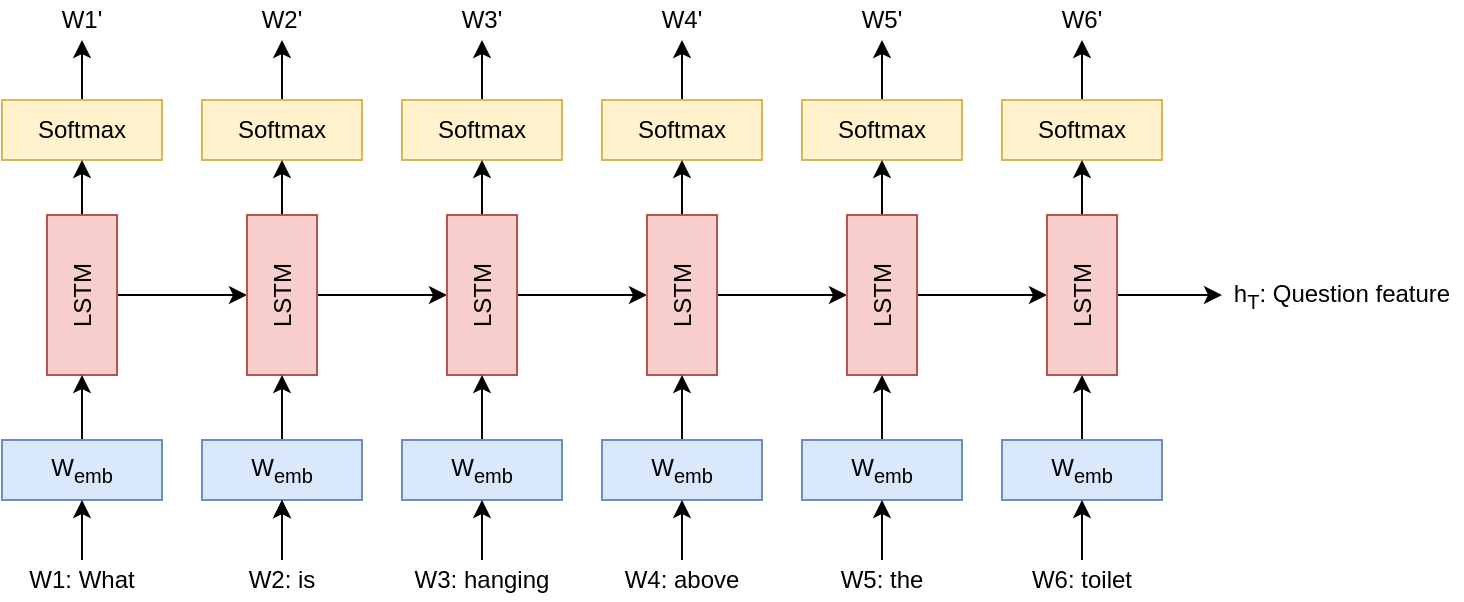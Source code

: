 <mxfile version="13.6.10" type="device"><diagram id="C5RBs43oDa-KdzZeNtuy" name="Page-1"><mxGraphModel dx="1422" dy="706" grid="1" gridSize="10" guides="1" tooltips="1" connect="1" arrows="1" fold="1" page="1" pageScale="1" pageWidth="827" pageHeight="1169" math="0" shadow="0"><root><mxCell id="WIyWlLk6GJQsqaUBKTNV-0"/><mxCell id="WIyWlLk6GJQsqaUBKTNV-1" parent="WIyWlLk6GJQsqaUBKTNV-0"/><mxCell id="dDpo0C1cGJyyE3Q6mlLK-11" value="" style="edgeStyle=orthogonalEdgeStyle;rounded=0;orthogonalLoop=1;jettySize=auto;html=1;" edge="1" parent="WIyWlLk6GJQsqaUBKTNV-1" source="dDpo0C1cGJyyE3Q6mlLK-0" target="dDpo0C1cGJyyE3Q6mlLK-5"><mxGeometry relative="1" as="geometry"/></mxCell><mxCell id="dDpo0C1cGJyyE3Q6mlLK-0" value="Softmax" style="rounded=0;whiteSpace=wrap;html=1;fillColor=#fff2cc;strokeColor=#d6b656;" vertex="1" parent="WIyWlLk6GJQsqaUBKTNV-1"><mxGeometry y="50" width="80" height="30" as="geometry"/></mxCell><mxCell id="dDpo0C1cGJyyE3Q6mlLK-16" value="" style="edgeStyle=orthogonalEdgeStyle;rounded=0;orthogonalLoop=1;jettySize=auto;html=1;" edge="1" parent="WIyWlLk6GJQsqaUBKTNV-1" source="dDpo0C1cGJyyE3Q6mlLK-2" target="dDpo0C1cGJyyE3Q6mlLK-0"><mxGeometry relative="1" as="geometry"/></mxCell><mxCell id="dDpo0C1cGJyyE3Q6mlLK-86" value="" style="edgeStyle=orthogonalEdgeStyle;rounded=0;orthogonalLoop=1;jettySize=auto;html=1;" edge="1" parent="WIyWlLk6GJQsqaUBKTNV-1" source="dDpo0C1cGJyyE3Q6mlLK-2" target="dDpo0C1cGJyyE3Q6mlLK-26"><mxGeometry relative="1" as="geometry"/></mxCell><mxCell id="dDpo0C1cGJyyE3Q6mlLK-2" value="LSTM" style="rounded=0;whiteSpace=wrap;html=1;rotation=-90;fillColor=#f8cecc;strokeColor=#b85450;" vertex="1" parent="WIyWlLk6GJQsqaUBKTNV-1"><mxGeometry y="130" width="80" height="35" as="geometry"/></mxCell><mxCell id="dDpo0C1cGJyyE3Q6mlLK-8" value="" style="edgeStyle=orthogonalEdgeStyle;rounded=0;orthogonalLoop=1;jettySize=auto;html=1;" edge="1" parent="WIyWlLk6GJQsqaUBKTNV-1" source="dDpo0C1cGJyyE3Q6mlLK-3" target="dDpo0C1cGJyyE3Q6mlLK-2"><mxGeometry relative="1" as="geometry"/></mxCell><mxCell id="dDpo0C1cGJyyE3Q6mlLK-3" value="W&lt;sub&gt;emb&lt;/sub&gt;" style="rounded=0;whiteSpace=wrap;html=1;fillColor=#dae8fc;strokeColor=#6c8ebf;" vertex="1" parent="WIyWlLk6GJQsqaUBKTNV-1"><mxGeometry y="220" width="80" height="30" as="geometry"/></mxCell><mxCell id="dDpo0C1cGJyyE3Q6mlLK-7" value="" style="edgeStyle=orthogonalEdgeStyle;rounded=0;orthogonalLoop=1;jettySize=auto;html=1;" edge="1" parent="WIyWlLk6GJQsqaUBKTNV-1" source="dDpo0C1cGJyyE3Q6mlLK-4" target="dDpo0C1cGJyyE3Q6mlLK-3"><mxGeometry relative="1" as="geometry"/></mxCell><mxCell id="dDpo0C1cGJyyE3Q6mlLK-4" value="W1: What" style="text;html=1;strokeColor=none;fillColor=none;align=center;verticalAlign=middle;whiteSpace=wrap;rounded=0;" vertex="1" parent="WIyWlLk6GJQsqaUBKTNV-1"><mxGeometry x="10" y="280" width="60" height="20" as="geometry"/></mxCell><mxCell id="dDpo0C1cGJyyE3Q6mlLK-5" value="W1'" style="text;html=1;strokeColor=none;fillColor=none;align=center;verticalAlign=middle;whiteSpace=wrap;rounded=0;" vertex="1" parent="WIyWlLk6GJQsqaUBKTNV-1"><mxGeometry x="20" width="40" height="20" as="geometry"/></mxCell><mxCell id="dDpo0C1cGJyyE3Q6mlLK-23" value="" style="edgeStyle=orthogonalEdgeStyle;rounded=0;orthogonalLoop=1;jettySize=auto;html=1;" edge="1" parent="WIyWlLk6GJQsqaUBKTNV-1" source="dDpo0C1cGJyyE3Q6mlLK-24" target="dDpo0C1cGJyyE3Q6mlLK-31"><mxGeometry relative="1" as="geometry"/></mxCell><mxCell id="dDpo0C1cGJyyE3Q6mlLK-24" value="Softmax" style="rounded=0;whiteSpace=wrap;html=1;fillColor=#fff2cc;strokeColor=#d6b656;" vertex="1" parent="WIyWlLk6GJQsqaUBKTNV-1"><mxGeometry x="100" y="50" width="80" height="30" as="geometry"/></mxCell><mxCell id="dDpo0C1cGJyyE3Q6mlLK-25" value="" style="edgeStyle=orthogonalEdgeStyle;rounded=0;orthogonalLoop=1;jettySize=auto;html=1;" edge="1" parent="WIyWlLk6GJQsqaUBKTNV-1" source="dDpo0C1cGJyyE3Q6mlLK-26" target="dDpo0C1cGJyyE3Q6mlLK-24"><mxGeometry relative="1" as="geometry"/></mxCell><mxCell id="dDpo0C1cGJyyE3Q6mlLK-87" value="" style="edgeStyle=orthogonalEdgeStyle;rounded=0;orthogonalLoop=1;jettySize=auto;html=1;" edge="1" parent="WIyWlLk6GJQsqaUBKTNV-1" source="dDpo0C1cGJyyE3Q6mlLK-26" target="dDpo0C1cGJyyE3Q6mlLK-35"><mxGeometry relative="1" as="geometry"/></mxCell><mxCell id="dDpo0C1cGJyyE3Q6mlLK-26" value="LSTM" style="rounded=0;whiteSpace=wrap;html=1;rotation=-90;fillColor=#f8cecc;strokeColor=#b85450;" vertex="1" parent="WIyWlLk6GJQsqaUBKTNV-1"><mxGeometry x="100" y="130" width="80" height="35" as="geometry"/></mxCell><mxCell id="dDpo0C1cGJyyE3Q6mlLK-27" value="" style="edgeStyle=orthogonalEdgeStyle;rounded=0;orthogonalLoop=1;jettySize=auto;html=1;" edge="1" parent="WIyWlLk6GJQsqaUBKTNV-1" source="dDpo0C1cGJyyE3Q6mlLK-28" target="dDpo0C1cGJyyE3Q6mlLK-26"><mxGeometry relative="1" as="geometry"/></mxCell><mxCell id="dDpo0C1cGJyyE3Q6mlLK-28" value="W&lt;sub&gt;emb&lt;/sub&gt;" style="rounded=0;whiteSpace=wrap;html=1;fillColor=#dae8fc;strokeColor=#6c8ebf;" vertex="1" parent="WIyWlLk6GJQsqaUBKTNV-1"><mxGeometry x="100" y="220" width="80" height="30" as="geometry"/></mxCell><mxCell id="dDpo0C1cGJyyE3Q6mlLK-29" value="" style="edgeStyle=orthogonalEdgeStyle;rounded=0;orthogonalLoop=1;jettySize=auto;html=1;" edge="1" parent="WIyWlLk6GJQsqaUBKTNV-1" source="dDpo0C1cGJyyE3Q6mlLK-30" target="dDpo0C1cGJyyE3Q6mlLK-28"><mxGeometry relative="1" as="geometry"/></mxCell><mxCell id="dDpo0C1cGJyyE3Q6mlLK-93" value="" style="edgeStyle=orthogonalEdgeStyle;rounded=0;orthogonalLoop=1;jettySize=auto;html=1;" edge="1" parent="WIyWlLk6GJQsqaUBKTNV-1" source="dDpo0C1cGJyyE3Q6mlLK-30" target="dDpo0C1cGJyyE3Q6mlLK-28"><mxGeometry relative="1" as="geometry"/></mxCell><mxCell id="dDpo0C1cGJyyE3Q6mlLK-30" value="W2: is" style="text;html=1;strokeColor=none;fillColor=none;align=center;verticalAlign=middle;whiteSpace=wrap;rounded=0;" vertex="1" parent="WIyWlLk6GJQsqaUBKTNV-1"><mxGeometry x="110" y="280" width="60" height="20" as="geometry"/></mxCell><mxCell id="dDpo0C1cGJyyE3Q6mlLK-31" value="W2'" style="text;html=1;strokeColor=none;fillColor=none;align=center;verticalAlign=middle;whiteSpace=wrap;rounded=0;" vertex="1" parent="WIyWlLk6GJQsqaUBKTNV-1"><mxGeometry x="120" width="40" height="20" as="geometry"/></mxCell><mxCell id="dDpo0C1cGJyyE3Q6mlLK-32" value="" style="edgeStyle=orthogonalEdgeStyle;rounded=0;orthogonalLoop=1;jettySize=auto;html=1;" edge="1" parent="WIyWlLk6GJQsqaUBKTNV-1" source="dDpo0C1cGJyyE3Q6mlLK-33" target="dDpo0C1cGJyyE3Q6mlLK-40"><mxGeometry relative="1" as="geometry"/></mxCell><mxCell id="dDpo0C1cGJyyE3Q6mlLK-33" value="Softmax" style="rounded=0;whiteSpace=wrap;html=1;fillColor=#fff2cc;strokeColor=#d6b656;" vertex="1" parent="WIyWlLk6GJQsqaUBKTNV-1"><mxGeometry x="200" y="50" width="80" height="30" as="geometry"/></mxCell><mxCell id="dDpo0C1cGJyyE3Q6mlLK-34" value="" style="edgeStyle=orthogonalEdgeStyle;rounded=0;orthogonalLoop=1;jettySize=auto;html=1;" edge="1" parent="WIyWlLk6GJQsqaUBKTNV-1" source="dDpo0C1cGJyyE3Q6mlLK-35" target="dDpo0C1cGJyyE3Q6mlLK-33"><mxGeometry relative="1" as="geometry"/></mxCell><mxCell id="dDpo0C1cGJyyE3Q6mlLK-88" value="" style="edgeStyle=orthogonalEdgeStyle;rounded=0;orthogonalLoop=1;jettySize=auto;html=1;" edge="1" parent="WIyWlLk6GJQsqaUBKTNV-1" source="dDpo0C1cGJyyE3Q6mlLK-35" target="dDpo0C1cGJyyE3Q6mlLK-62"><mxGeometry relative="1" as="geometry"/></mxCell><mxCell id="dDpo0C1cGJyyE3Q6mlLK-35" value="LSTM" style="rounded=0;whiteSpace=wrap;html=1;rotation=-90;fillColor=#f8cecc;strokeColor=#b85450;" vertex="1" parent="WIyWlLk6GJQsqaUBKTNV-1"><mxGeometry x="200" y="130" width="80" height="35" as="geometry"/></mxCell><mxCell id="dDpo0C1cGJyyE3Q6mlLK-36" value="" style="edgeStyle=orthogonalEdgeStyle;rounded=0;orthogonalLoop=1;jettySize=auto;html=1;" edge="1" parent="WIyWlLk6GJQsqaUBKTNV-1" source="dDpo0C1cGJyyE3Q6mlLK-37" target="dDpo0C1cGJyyE3Q6mlLK-35"><mxGeometry relative="1" as="geometry"/></mxCell><mxCell id="dDpo0C1cGJyyE3Q6mlLK-37" value="W&lt;sub&gt;emb&lt;/sub&gt;" style="rounded=0;whiteSpace=wrap;html=1;fillColor=#dae8fc;strokeColor=#6c8ebf;" vertex="1" parent="WIyWlLk6GJQsqaUBKTNV-1"><mxGeometry x="200" y="220" width="80" height="30" as="geometry"/></mxCell><mxCell id="dDpo0C1cGJyyE3Q6mlLK-38" value="" style="edgeStyle=orthogonalEdgeStyle;rounded=0;orthogonalLoop=1;jettySize=auto;html=1;" edge="1" parent="WIyWlLk6GJQsqaUBKTNV-1" source="dDpo0C1cGJyyE3Q6mlLK-39" target="dDpo0C1cGJyyE3Q6mlLK-37"><mxGeometry relative="1" as="geometry"/></mxCell><mxCell id="dDpo0C1cGJyyE3Q6mlLK-39" value="W3: hanging" style="text;html=1;strokeColor=none;fillColor=none;align=center;verticalAlign=middle;whiteSpace=wrap;rounded=0;" vertex="1" parent="WIyWlLk6GJQsqaUBKTNV-1"><mxGeometry x="205" y="280" width="70" height="20" as="geometry"/></mxCell><mxCell id="dDpo0C1cGJyyE3Q6mlLK-40" value="W3'" style="text;html=1;strokeColor=none;fillColor=none;align=center;verticalAlign=middle;whiteSpace=wrap;rounded=0;" vertex="1" parent="WIyWlLk6GJQsqaUBKTNV-1"><mxGeometry x="220" width="40" height="20" as="geometry"/></mxCell><mxCell id="dDpo0C1cGJyyE3Q6mlLK-59" value="" style="edgeStyle=orthogonalEdgeStyle;rounded=0;orthogonalLoop=1;jettySize=auto;html=1;" edge="1" parent="WIyWlLk6GJQsqaUBKTNV-1" source="dDpo0C1cGJyyE3Q6mlLK-60" target="dDpo0C1cGJyyE3Q6mlLK-67"><mxGeometry relative="1" as="geometry"/></mxCell><mxCell id="dDpo0C1cGJyyE3Q6mlLK-60" value="Softmax" style="rounded=0;whiteSpace=wrap;html=1;fillColor=#fff2cc;strokeColor=#d6b656;" vertex="1" parent="WIyWlLk6GJQsqaUBKTNV-1"><mxGeometry x="300" y="50" width="80" height="30" as="geometry"/></mxCell><mxCell id="dDpo0C1cGJyyE3Q6mlLK-61" value="" style="edgeStyle=orthogonalEdgeStyle;rounded=0;orthogonalLoop=1;jettySize=auto;html=1;" edge="1" parent="WIyWlLk6GJQsqaUBKTNV-1" source="dDpo0C1cGJyyE3Q6mlLK-62" target="dDpo0C1cGJyyE3Q6mlLK-60"><mxGeometry relative="1" as="geometry"/></mxCell><mxCell id="dDpo0C1cGJyyE3Q6mlLK-89" value="" style="edgeStyle=orthogonalEdgeStyle;rounded=0;orthogonalLoop=1;jettySize=auto;html=1;" edge="1" parent="WIyWlLk6GJQsqaUBKTNV-1" source="dDpo0C1cGJyyE3Q6mlLK-62" target="dDpo0C1cGJyyE3Q6mlLK-71"><mxGeometry relative="1" as="geometry"/></mxCell><mxCell id="dDpo0C1cGJyyE3Q6mlLK-62" value="LSTM" style="rounded=0;whiteSpace=wrap;html=1;rotation=-90;fillColor=#f8cecc;strokeColor=#b85450;" vertex="1" parent="WIyWlLk6GJQsqaUBKTNV-1"><mxGeometry x="300" y="130" width="80" height="35" as="geometry"/></mxCell><mxCell id="dDpo0C1cGJyyE3Q6mlLK-63" value="" style="edgeStyle=orthogonalEdgeStyle;rounded=0;orthogonalLoop=1;jettySize=auto;html=1;" edge="1" parent="WIyWlLk6GJQsqaUBKTNV-1" source="dDpo0C1cGJyyE3Q6mlLK-64" target="dDpo0C1cGJyyE3Q6mlLK-62"><mxGeometry relative="1" as="geometry"/></mxCell><mxCell id="dDpo0C1cGJyyE3Q6mlLK-64" value="W&lt;sub&gt;emb&lt;/sub&gt;" style="rounded=0;whiteSpace=wrap;html=1;fillColor=#dae8fc;strokeColor=#6c8ebf;" vertex="1" parent="WIyWlLk6GJQsqaUBKTNV-1"><mxGeometry x="300" y="220" width="80" height="30" as="geometry"/></mxCell><mxCell id="dDpo0C1cGJyyE3Q6mlLK-65" value="" style="edgeStyle=orthogonalEdgeStyle;rounded=0;orthogonalLoop=1;jettySize=auto;html=1;" edge="1" parent="WIyWlLk6GJQsqaUBKTNV-1" source="dDpo0C1cGJyyE3Q6mlLK-66" target="dDpo0C1cGJyyE3Q6mlLK-64"><mxGeometry relative="1" as="geometry"/></mxCell><mxCell id="dDpo0C1cGJyyE3Q6mlLK-66" value="W4: above" style="text;html=1;strokeColor=none;fillColor=none;align=center;verticalAlign=middle;whiteSpace=wrap;rounded=0;" vertex="1" parent="WIyWlLk6GJQsqaUBKTNV-1"><mxGeometry x="310" y="280" width="60" height="20" as="geometry"/></mxCell><mxCell id="dDpo0C1cGJyyE3Q6mlLK-67" value="W4'" style="text;html=1;strokeColor=none;fillColor=none;align=center;verticalAlign=middle;whiteSpace=wrap;rounded=0;" vertex="1" parent="WIyWlLk6GJQsqaUBKTNV-1"><mxGeometry x="320" width="40" height="20" as="geometry"/></mxCell><mxCell id="dDpo0C1cGJyyE3Q6mlLK-68" value="" style="edgeStyle=orthogonalEdgeStyle;rounded=0;orthogonalLoop=1;jettySize=auto;html=1;" edge="1" parent="WIyWlLk6GJQsqaUBKTNV-1" source="dDpo0C1cGJyyE3Q6mlLK-69" target="dDpo0C1cGJyyE3Q6mlLK-76"><mxGeometry relative="1" as="geometry"/></mxCell><mxCell id="dDpo0C1cGJyyE3Q6mlLK-69" value="Softmax" style="rounded=0;whiteSpace=wrap;html=1;fillColor=#fff2cc;strokeColor=#d6b656;" vertex="1" parent="WIyWlLk6GJQsqaUBKTNV-1"><mxGeometry x="400" y="50" width="80" height="30" as="geometry"/></mxCell><mxCell id="dDpo0C1cGJyyE3Q6mlLK-70" value="" style="edgeStyle=orthogonalEdgeStyle;rounded=0;orthogonalLoop=1;jettySize=auto;html=1;" edge="1" parent="WIyWlLk6GJQsqaUBKTNV-1" source="dDpo0C1cGJyyE3Q6mlLK-71" target="dDpo0C1cGJyyE3Q6mlLK-69"><mxGeometry relative="1" as="geometry"/></mxCell><mxCell id="dDpo0C1cGJyyE3Q6mlLK-90" value="" style="edgeStyle=orthogonalEdgeStyle;rounded=0;orthogonalLoop=1;jettySize=auto;html=1;" edge="1" parent="WIyWlLk6GJQsqaUBKTNV-1" source="dDpo0C1cGJyyE3Q6mlLK-71" target="dDpo0C1cGJyyE3Q6mlLK-80"><mxGeometry relative="1" as="geometry"/></mxCell><mxCell id="dDpo0C1cGJyyE3Q6mlLK-71" value="LSTM" style="rounded=0;whiteSpace=wrap;html=1;rotation=-90;fillColor=#f8cecc;strokeColor=#b85450;" vertex="1" parent="WIyWlLk6GJQsqaUBKTNV-1"><mxGeometry x="400" y="130" width="80" height="35" as="geometry"/></mxCell><mxCell id="dDpo0C1cGJyyE3Q6mlLK-72" value="" style="edgeStyle=orthogonalEdgeStyle;rounded=0;orthogonalLoop=1;jettySize=auto;html=1;" edge="1" parent="WIyWlLk6GJQsqaUBKTNV-1" source="dDpo0C1cGJyyE3Q6mlLK-73" target="dDpo0C1cGJyyE3Q6mlLK-71"><mxGeometry relative="1" as="geometry"/></mxCell><mxCell id="dDpo0C1cGJyyE3Q6mlLK-73" value="W&lt;sub&gt;emb&lt;/sub&gt;" style="rounded=0;whiteSpace=wrap;html=1;fillColor=#dae8fc;strokeColor=#6c8ebf;" vertex="1" parent="WIyWlLk6GJQsqaUBKTNV-1"><mxGeometry x="400" y="220" width="80" height="30" as="geometry"/></mxCell><mxCell id="dDpo0C1cGJyyE3Q6mlLK-74" value="" style="edgeStyle=orthogonalEdgeStyle;rounded=0;orthogonalLoop=1;jettySize=auto;html=1;" edge="1" parent="WIyWlLk6GJQsqaUBKTNV-1" source="dDpo0C1cGJyyE3Q6mlLK-75" target="dDpo0C1cGJyyE3Q6mlLK-73"><mxGeometry relative="1" as="geometry"/></mxCell><mxCell id="dDpo0C1cGJyyE3Q6mlLK-75" value="W5: the" style="text;html=1;strokeColor=none;fillColor=none;align=center;verticalAlign=middle;whiteSpace=wrap;rounded=0;" vertex="1" parent="WIyWlLk6GJQsqaUBKTNV-1"><mxGeometry x="410" y="280" width="60" height="20" as="geometry"/></mxCell><mxCell id="dDpo0C1cGJyyE3Q6mlLK-76" value="W5'" style="text;html=1;strokeColor=none;fillColor=none;align=center;verticalAlign=middle;whiteSpace=wrap;rounded=0;" vertex="1" parent="WIyWlLk6GJQsqaUBKTNV-1"><mxGeometry x="420" width="40" height="20" as="geometry"/></mxCell><mxCell id="dDpo0C1cGJyyE3Q6mlLK-77" value="" style="edgeStyle=orthogonalEdgeStyle;rounded=0;orthogonalLoop=1;jettySize=auto;html=1;" edge="1" parent="WIyWlLk6GJQsqaUBKTNV-1" source="dDpo0C1cGJyyE3Q6mlLK-78" target="dDpo0C1cGJyyE3Q6mlLK-85"><mxGeometry relative="1" as="geometry"/></mxCell><mxCell id="dDpo0C1cGJyyE3Q6mlLK-78" value="Softmax" style="rounded=0;whiteSpace=wrap;html=1;fillColor=#fff2cc;strokeColor=#d6b656;" vertex="1" parent="WIyWlLk6GJQsqaUBKTNV-1"><mxGeometry x="500" y="50" width="80" height="30" as="geometry"/></mxCell><mxCell id="dDpo0C1cGJyyE3Q6mlLK-79" value="" style="edgeStyle=orthogonalEdgeStyle;rounded=0;orthogonalLoop=1;jettySize=auto;html=1;" edge="1" parent="WIyWlLk6GJQsqaUBKTNV-1" source="dDpo0C1cGJyyE3Q6mlLK-80" target="dDpo0C1cGJyyE3Q6mlLK-78"><mxGeometry relative="1" as="geometry"/></mxCell><mxCell id="dDpo0C1cGJyyE3Q6mlLK-92" value="" style="edgeStyle=orthogonalEdgeStyle;rounded=0;orthogonalLoop=1;jettySize=auto;html=1;" edge="1" parent="WIyWlLk6GJQsqaUBKTNV-1" source="dDpo0C1cGJyyE3Q6mlLK-80" target="dDpo0C1cGJyyE3Q6mlLK-91"><mxGeometry relative="1" as="geometry"/></mxCell><mxCell id="dDpo0C1cGJyyE3Q6mlLK-80" value="LSTM" style="rounded=0;whiteSpace=wrap;html=1;rotation=-90;fillColor=#f8cecc;strokeColor=#b85450;" vertex="1" parent="WIyWlLk6GJQsqaUBKTNV-1"><mxGeometry x="500" y="130" width="80" height="35" as="geometry"/></mxCell><mxCell id="dDpo0C1cGJyyE3Q6mlLK-81" value="" style="edgeStyle=orthogonalEdgeStyle;rounded=0;orthogonalLoop=1;jettySize=auto;html=1;" edge="1" parent="WIyWlLk6GJQsqaUBKTNV-1" source="dDpo0C1cGJyyE3Q6mlLK-82" target="dDpo0C1cGJyyE3Q6mlLK-80"><mxGeometry relative="1" as="geometry"/></mxCell><mxCell id="dDpo0C1cGJyyE3Q6mlLK-82" value="W&lt;sub&gt;emb&lt;/sub&gt;" style="rounded=0;whiteSpace=wrap;html=1;fillColor=#dae8fc;strokeColor=#6c8ebf;" vertex="1" parent="WIyWlLk6GJQsqaUBKTNV-1"><mxGeometry x="500" y="220" width="80" height="30" as="geometry"/></mxCell><mxCell id="dDpo0C1cGJyyE3Q6mlLK-83" value="" style="edgeStyle=orthogonalEdgeStyle;rounded=0;orthogonalLoop=1;jettySize=auto;html=1;" edge="1" parent="WIyWlLk6GJQsqaUBKTNV-1" source="dDpo0C1cGJyyE3Q6mlLK-84" target="dDpo0C1cGJyyE3Q6mlLK-82"><mxGeometry relative="1" as="geometry"/></mxCell><mxCell id="dDpo0C1cGJyyE3Q6mlLK-84" value="W6: toilet" style="text;html=1;strokeColor=none;fillColor=none;align=center;verticalAlign=middle;whiteSpace=wrap;rounded=0;" vertex="1" parent="WIyWlLk6GJQsqaUBKTNV-1"><mxGeometry x="510" y="280" width="60" height="20" as="geometry"/></mxCell><mxCell id="dDpo0C1cGJyyE3Q6mlLK-85" value="W6'" style="text;html=1;strokeColor=none;fillColor=none;align=center;verticalAlign=middle;whiteSpace=wrap;rounded=0;" vertex="1" parent="WIyWlLk6GJQsqaUBKTNV-1"><mxGeometry x="520" width="40" height="20" as="geometry"/></mxCell><mxCell id="dDpo0C1cGJyyE3Q6mlLK-91" value="h&lt;sub&gt;T&lt;/sub&gt;: Question feature&lt;br&gt;&lt;sub&gt;&lt;/sub&gt;" style="text;html=1;strokeColor=none;fillColor=none;align=center;verticalAlign=middle;whiteSpace=wrap;rounded=0;" vertex="1" parent="WIyWlLk6GJQsqaUBKTNV-1"><mxGeometry x="610" y="137.5" width="120" height="20" as="geometry"/></mxCell></root></mxGraphModel></diagram></mxfile>